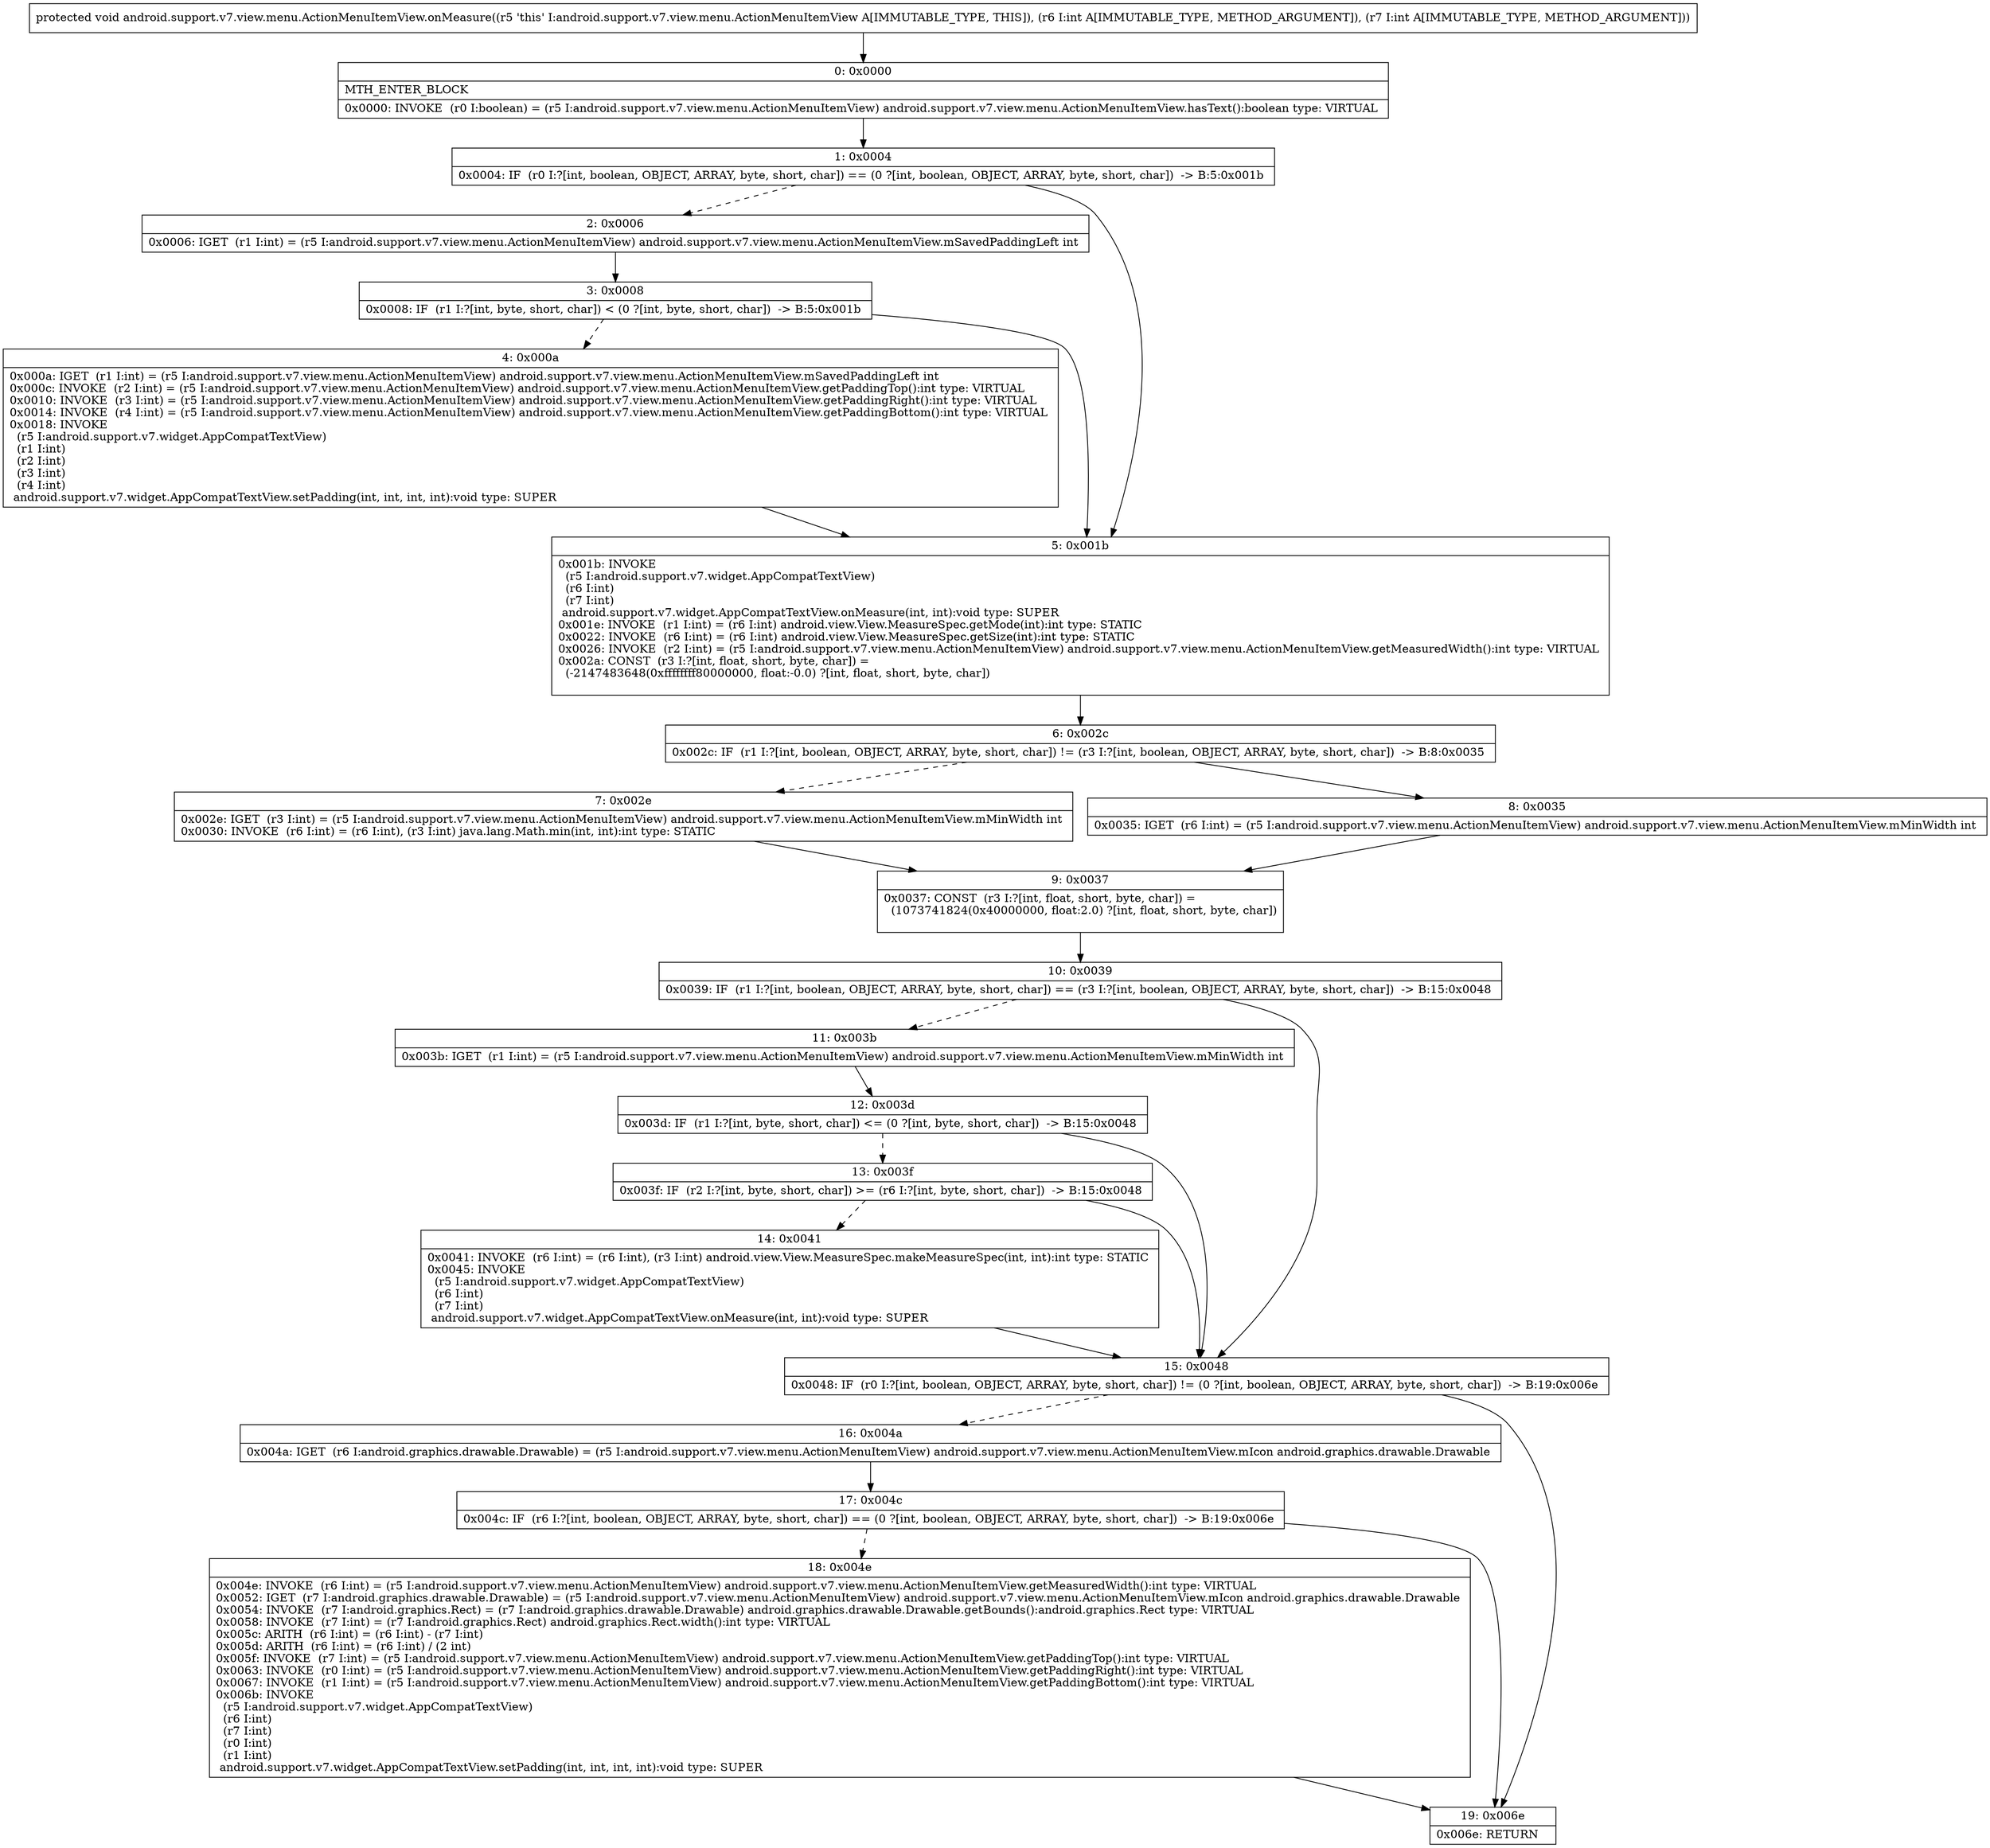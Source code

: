 digraph "CFG forandroid.support.v7.view.menu.ActionMenuItemView.onMeasure(II)V" {
Node_0 [shape=record,label="{0\:\ 0x0000|MTH_ENTER_BLOCK\l|0x0000: INVOKE  (r0 I:boolean) = (r5 I:android.support.v7.view.menu.ActionMenuItemView) android.support.v7.view.menu.ActionMenuItemView.hasText():boolean type: VIRTUAL \l}"];
Node_1 [shape=record,label="{1\:\ 0x0004|0x0004: IF  (r0 I:?[int, boolean, OBJECT, ARRAY, byte, short, char]) == (0 ?[int, boolean, OBJECT, ARRAY, byte, short, char])  \-\> B:5:0x001b \l}"];
Node_2 [shape=record,label="{2\:\ 0x0006|0x0006: IGET  (r1 I:int) = (r5 I:android.support.v7.view.menu.ActionMenuItemView) android.support.v7.view.menu.ActionMenuItemView.mSavedPaddingLeft int \l}"];
Node_3 [shape=record,label="{3\:\ 0x0008|0x0008: IF  (r1 I:?[int, byte, short, char]) \< (0 ?[int, byte, short, char])  \-\> B:5:0x001b \l}"];
Node_4 [shape=record,label="{4\:\ 0x000a|0x000a: IGET  (r1 I:int) = (r5 I:android.support.v7.view.menu.ActionMenuItemView) android.support.v7.view.menu.ActionMenuItemView.mSavedPaddingLeft int \l0x000c: INVOKE  (r2 I:int) = (r5 I:android.support.v7.view.menu.ActionMenuItemView) android.support.v7.view.menu.ActionMenuItemView.getPaddingTop():int type: VIRTUAL \l0x0010: INVOKE  (r3 I:int) = (r5 I:android.support.v7.view.menu.ActionMenuItemView) android.support.v7.view.menu.ActionMenuItemView.getPaddingRight():int type: VIRTUAL \l0x0014: INVOKE  (r4 I:int) = (r5 I:android.support.v7.view.menu.ActionMenuItemView) android.support.v7.view.menu.ActionMenuItemView.getPaddingBottom():int type: VIRTUAL \l0x0018: INVOKE  \l  (r5 I:android.support.v7.widget.AppCompatTextView)\l  (r1 I:int)\l  (r2 I:int)\l  (r3 I:int)\l  (r4 I:int)\l android.support.v7.widget.AppCompatTextView.setPadding(int, int, int, int):void type: SUPER \l}"];
Node_5 [shape=record,label="{5\:\ 0x001b|0x001b: INVOKE  \l  (r5 I:android.support.v7.widget.AppCompatTextView)\l  (r6 I:int)\l  (r7 I:int)\l android.support.v7.widget.AppCompatTextView.onMeasure(int, int):void type: SUPER \l0x001e: INVOKE  (r1 I:int) = (r6 I:int) android.view.View.MeasureSpec.getMode(int):int type: STATIC \l0x0022: INVOKE  (r6 I:int) = (r6 I:int) android.view.View.MeasureSpec.getSize(int):int type: STATIC \l0x0026: INVOKE  (r2 I:int) = (r5 I:android.support.v7.view.menu.ActionMenuItemView) android.support.v7.view.menu.ActionMenuItemView.getMeasuredWidth():int type: VIRTUAL \l0x002a: CONST  (r3 I:?[int, float, short, byte, char]) = \l  (\-2147483648(0xffffffff80000000, float:\-0.0) ?[int, float, short, byte, char])\l \l}"];
Node_6 [shape=record,label="{6\:\ 0x002c|0x002c: IF  (r1 I:?[int, boolean, OBJECT, ARRAY, byte, short, char]) != (r3 I:?[int, boolean, OBJECT, ARRAY, byte, short, char])  \-\> B:8:0x0035 \l}"];
Node_7 [shape=record,label="{7\:\ 0x002e|0x002e: IGET  (r3 I:int) = (r5 I:android.support.v7.view.menu.ActionMenuItemView) android.support.v7.view.menu.ActionMenuItemView.mMinWidth int \l0x0030: INVOKE  (r6 I:int) = (r6 I:int), (r3 I:int) java.lang.Math.min(int, int):int type: STATIC \l}"];
Node_8 [shape=record,label="{8\:\ 0x0035|0x0035: IGET  (r6 I:int) = (r5 I:android.support.v7.view.menu.ActionMenuItemView) android.support.v7.view.menu.ActionMenuItemView.mMinWidth int \l}"];
Node_9 [shape=record,label="{9\:\ 0x0037|0x0037: CONST  (r3 I:?[int, float, short, byte, char]) = \l  (1073741824(0x40000000, float:2.0) ?[int, float, short, byte, char])\l \l}"];
Node_10 [shape=record,label="{10\:\ 0x0039|0x0039: IF  (r1 I:?[int, boolean, OBJECT, ARRAY, byte, short, char]) == (r3 I:?[int, boolean, OBJECT, ARRAY, byte, short, char])  \-\> B:15:0x0048 \l}"];
Node_11 [shape=record,label="{11\:\ 0x003b|0x003b: IGET  (r1 I:int) = (r5 I:android.support.v7.view.menu.ActionMenuItemView) android.support.v7.view.menu.ActionMenuItemView.mMinWidth int \l}"];
Node_12 [shape=record,label="{12\:\ 0x003d|0x003d: IF  (r1 I:?[int, byte, short, char]) \<= (0 ?[int, byte, short, char])  \-\> B:15:0x0048 \l}"];
Node_13 [shape=record,label="{13\:\ 0x003f|0x003f: IF  (r2 I:?[int, byte, short, char]) \>= (r6 I:?[int, byte, short, char])  \-\> B:15:0x0048 \l}"];
Node_14 [shape=record,label="{14\:\ 0x0041|0x0041: INVOKE  (r6 I:int) = (r6 I:int), (r3 I:int) android.view.View.MeasureSpec.makeMeasureSpec(int, int):int type: STATIC \l0x0045: INVOKE  \l  (r5 I:android.support.v7.widget.AppCompatTextView)\l  (r6 I:int)\l  (r7 I:int)\l android.support.v7.widget.AppCompatTextView.onMeasure(int, int):void type: SUPER \l}"];
Node_15 [shape=record,label="{15\:\ 0x0048|0x0048: IF  (r0 I:?[int, boolean, OBJECT, ARRAY, byte, short, char]) != (0 ?[int, boolean, OBJECT, ARRAY, byte, short, char])  \-\> B:19:0x006e \l}"];
Node_16 [shape=record,label="{16\:\ 0x004a|0x004a: IGET  (r6 I:android.graphics.drawable.Drawable) = (r5 I:android.support.v7.view.menu.ActionMenuItemView) android.support.v7.view.menu.ActionMenuItemView.mIcon android.graphics.drawable.Drawable \l}"];
Node_17 [shape=record,label="{17\:\ 0x004c|0x004c: IF  (r6 I:?[int, boolean, OBJECT, ARRAY, byte, short, char]) == (0 ?[int, boolean, OBJECT, ARRAY, byte, short, char])  \-\> B:19:0x006e \l}"];
Node_18 [shape=record,label="{18\:\ 0x004e|0x004e: INVOKE  (r6 I:int) = (r5 I:android.support.v7.view.menu.ActionMenuItemView) android.support.v7.view.menu.ActionMenuItemView.getMeasuredWidth():int type: VIRTUAL \l0x0052: IGET  (r7 I:android.graphics.drawable.Drawable) = (r5 I:android.support.v7.view.menu.ActionMenuItemView) android.support.v7.view.menu.ActionMenuItemView.mIcon android.graphics.drawable.Drawable \l0x0054: INVOKE  (r7 I:android.graphics.Rect) = (r7 I:android.graphics.drawable.Drawable) android.graphics.drawable.Drawable.getBounds():android.graphics.Rect type: VIRTUAL \l0x0058: INVOKE  (r7 I:int) = (r7 I:android.graphics.Rect) android.graphics.Rect.width():int type: VIRTUAL \l0x005c: ARITH  (r6 I:int) = (r6 I:int) \- (r7 I:int) \l0x005d: ARITH  (r6 I:int) = (r6 I:int) \/ (2 int) \l0x005f: INVOKE  (r7 I:int) = (r5 I:android.support.v7.view.menu.ActionMenuItemView) android.support.v7.view.menu.ActionMenuItemView.getPaddingTop():int type: VIRTUAL \l0x0063: INVOKE  (r0 I:int) = (r5 I:android.support.v7.view.menu.ActionMenuItemView) android.support.v7.view.menu.ActionMenuItemView.getPaddingRight():int type: VIRTUAL \l0x0067: INVOKE  (r1 I:int) = (r5 I:android.support.v7.view.menu.ActionMenuItemView) android.support.v7.view.menu.ActionMenuItemView.getPaddingBottom():int type: VIRTUAL \l0x006b: INVOKE  \l  (r5 I:android.support.v7.widget.AppCompatTextView)\l  (r6 I:int)\l  (r7 I:int)\l  (r0 I:int)\l  (r1 I:int)\l android.support.v7.widget.AppCompatTextView.setPadding(int, int, int, int):void type: SUPER \l}"];
Node_19 [shape=record,label="{19\:\ 0x006e|0x006e: RETURN   \l}"];
MethodNode[shape=record,label="{protected void android.support.v7.view.menu.ActionMenuItemView.onMeasure((r5 'this' I:android.support.v7.view.menu.ActionMenuItemView A[IMMUTABLE_TYPE, THIS]), (r6 I:int A[IMMUTABLE_TYPE, METHOD_ARGUMENT]), (r7 I:int A[IMMUTABLE_TYPE, METHOD_ARGUMENT])) }"];
MethodNode -> Node_0;
Node_0 -> Node_1;
Node_1 -> Node_2[style=dashed];
Node_1 -> Node_5;
Node_2 -> Node_3;
Node_3 -> Node_4[style=dashed];
Node_3 -> Node_5;
Node_4 -> Node_5;
Node_5 -> Node_6;
Node_6 -> Node_7[style=dashed];
Node_6 -> Node_8;
Node_7 -> Node_9;
Node_8 -> Node_9;
Node_9 -> Node_10;
Node_10 -> Node_11[style=dashed];
Node_10 -> Node_15;
Node_11 -> Node_12;
Node_12 -> Node_13[style=dashed];
Node_12 -> Node_15;
Node_13 -> Node_14[style=dashed];
Node_13 -> Node_15;
Node_14 -> Node_15;
Node_15 -> Node_16[style=dashed];
Node_15 -> Node_19;
Node_16 -> Node_17;
Node_17 -> Node_18[style=dashed];
Node_17 -> Node_19;
Node_18 -> Node_19;
}

